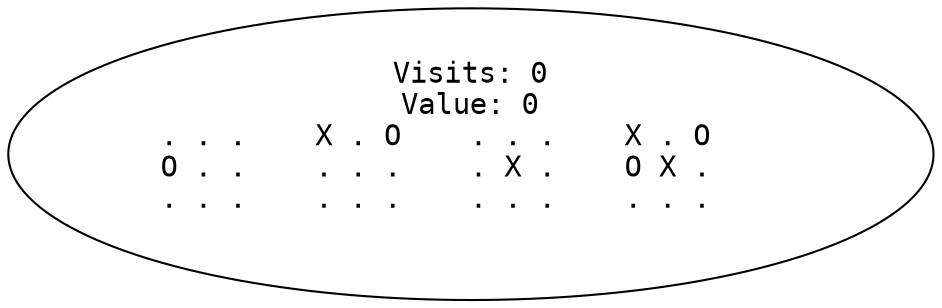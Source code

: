 graph "G" {
  node [
    fontname = "Courier";
  ];
  "2" [
    label = "Visits: 0\nValue: 0\n. . .    X . O    . . .    X . O    \nO . .    . . .    . X .    O X .    \n. . .    . . .    . . .    . . .    \n\n";
  ];
}